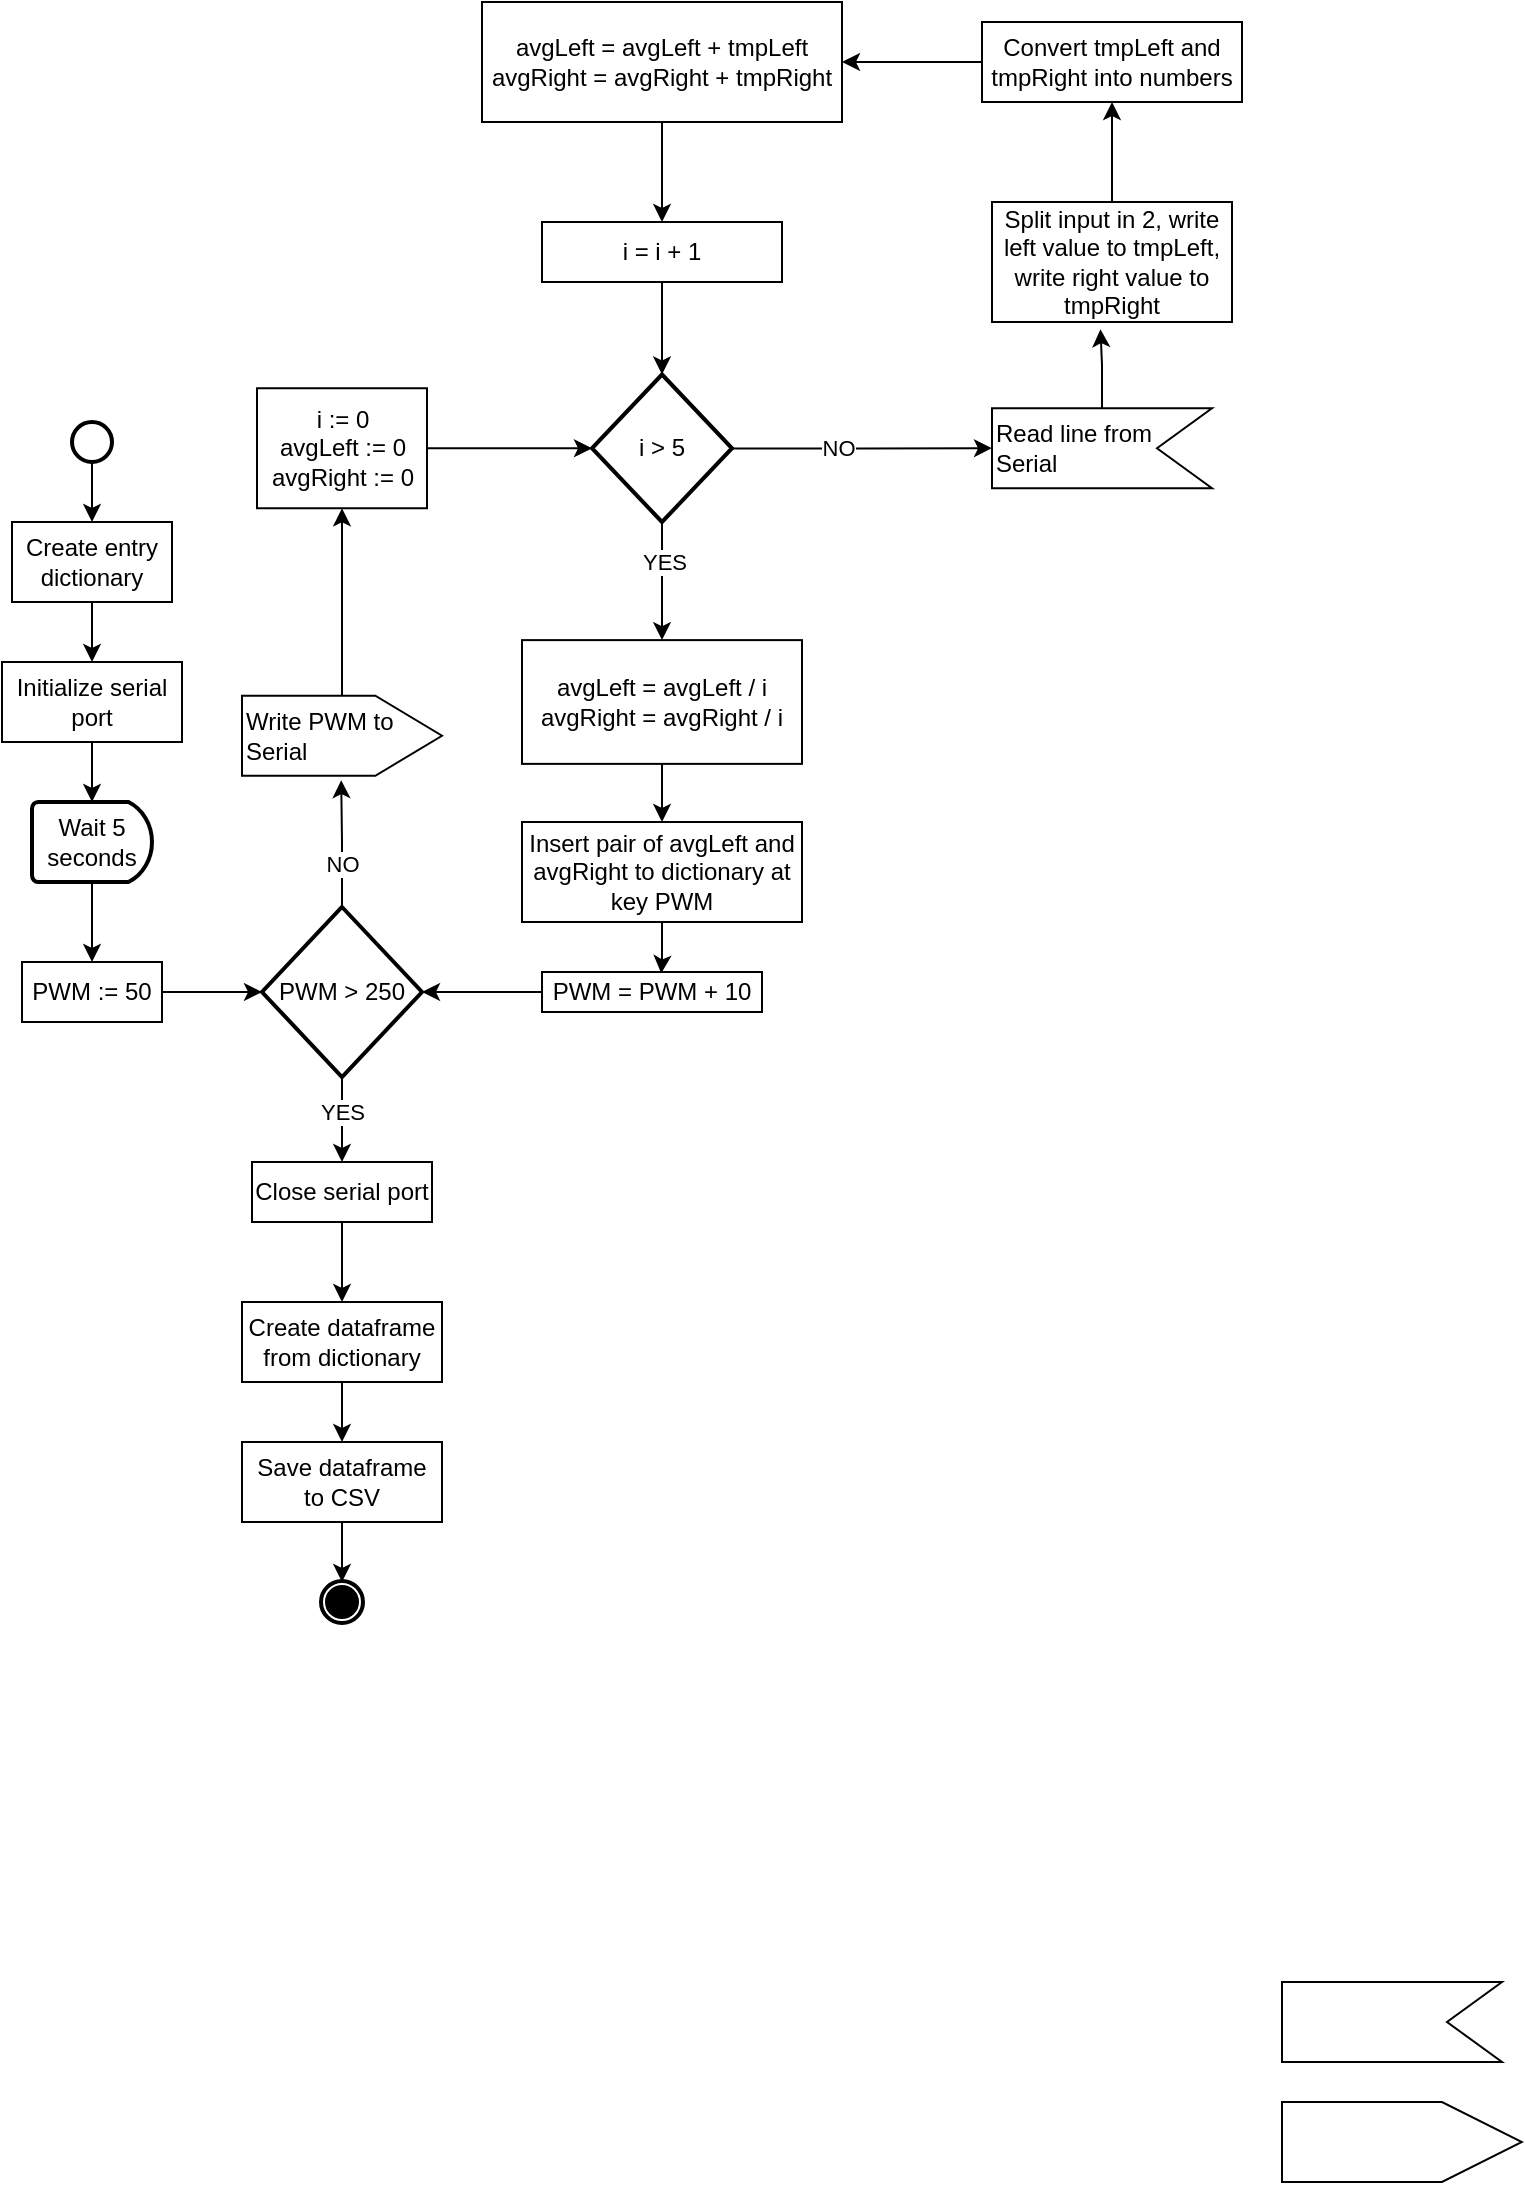<mxfile version="15.4.0" type="device"><diagram id="M6_Am1tbVjfnOAP9wkGo" name="Page-1"><mxGraphModel dx="1894" dy="2240" grid="1" gridSize="10" guides="1" tooltips="1" connect="1" arrows="1" fold="1" page="1" pageScale="1" pageWidth="850" pageHeight="1100" math="0" shadow="0"><root><mxCell id="0"/><mxCell id="1" parent="0"/><mxCell id="R1B9q7LBQezGhr9zT7W--8" style="edgeStyle=orthogonalEdgeStyle;rounded=0;orthogonalLoop=1;jettySize=auto;html=1;exitX=0.5;exitY=1;exitDx=0;exitDy=0;exitPerimeter=0;entryX=0.5;entryY=0;entryDx=0;entryDy=0;" parent="1" source="R1B9q7LBQezGhr9zT7W--1" target="R1B9q7LBQezGhr9zT7W--7" edge="1"><mxGeometry relative="1" as="geometry"/></mxCell><mxCell id="R1B9q7LBQezGhr9zT7W--1" value="" style="strokeWidth=2;html=1;shape=mxgraph.flowchart.start_2;whiteSpace=wrap;" parent="1" vertex="1"><mxGeometry x="65" y="20" width="20" height="20" as="geometry"/></mxCell><mxCell id="R1B9q7LBQezGhr9zT7W--5" style="edgeStyle=orthogonalEdgeStyle;rounded=0;orthogonalLoop=1;jettySize=auto;html=1;exitX=0.5;exitY=1;exitDx=0;exitDy=0;entryX=0.5;entryY=0;entryDx=0;entryDy=0;entryPerimeter=0;" parent="1" source="R1B9q7LBQezGhr9zT7W--2" target="R1B9q7LBQezGhr9zT7W--4" edge="1"><mxGeometry relative="1" as="geometry"/></mxCell><mxCell id="R1B9q7LBQezGhr9zT7W--2" value="Initialize serial port" style="rounded=0;whiteSpace=wrap;html=1;" parent="1" vertex="1"><mxGeometry x="30" y="140" width="90" height="40" as="geometry"/></mxCell><mxCell id="R1B9q7LBQezGhr9zT7W--11" style="edgeStyle=orthogonalEdgeStyle;rounded=0;orthogonalLoop=1;jettySize=auto;html=1;exitX=0.5;exitY=1;exitDx=0;exitDy=0;exitPerimeter=0;entryX=0.5;entryY=0;entryDx=0;entryDy=0;" parent="1" source="R1B9q7LBQezGhr9zT7W--4" target="R1B9q7LBQezGhr9zT7W--10" edge="1"><mxGeometry relative="1" as="geometry"/></mxCell><mxCell id="R1B9q7LBQezGhr9zT7W--4" value="Wait 5 seconds" style="strokeWidth=2;html=1;shape=mxgraph.flowchart.delay;whiteSpace=wrap;" parent="1" vertex="1"><mxGeometry x="45" y="210" width="60" height="40" as="geometry"/></mxCell><mxCell id="R1B9q7LBQezGhr9zT7W--9" style="edgeStyle=orthogonalEdgeStyle;rounded=0;orthogonalLoop=1;jettySize=auto;html=1;exitX=0.5;exitY=1;exitDx=0;exitDy=0;" parent="1" source="R1B9q7LBQezGhr9zT7W--7" target="R1B9q7LBQezGhr9zT7W--2" edge="1"><mxGeometry relative="1" as="geometry"/></mxCell><mxCell id="R1B9q7LBQezGhr9zT7W--7" value="&lt;span&gt;Create entry dictionary&lt;/span&gt;" style="rounded=0;whiteSpace=wrap;html=1;" parent="1" vertex="1"><mxGeometry x="35" y="70" width="80" height="40" as="geometry"/></mxCell><mxCell id="R1B9q7LBQezGhr9zT7W--13" style="edgeStyle=orthogonalEdgeStyle;rounded=0;orthogonalLoop=1;jettySize=auto;html=1;entryX=0;entryY=0.5;entryDx=0;entryDy=0;entryPerimeter=0;" parent="1" source="R1B9q7LBQezGhr9zT7W--10" target="R1B9q7LBQezGhr9zT7W--12" edge="1"><mxGeometry relative="1" as="geometry"/></mxCell><mxCell id="R1B9q7LBQezGhr9zT7W--10" value="PWM := 50" style="rounded=0;whiteSpace=wrap;html=1;" parent="1" vertex="1"><mxGeometry x="40" y="290" width="70" height="30" as="geometry"/></mxCell><mxCell id="R1B9q7LBQezGhr9zT7W--16" style="edgeStyle=orthogonalEdgeStyle;rounded=0;orthogonalLoop=1;jettySize=auto;html=1;entryX=0.5;entryY=0;entryDx=0;entryDy=0;" parent="1" source="R1B9q7LBQezGhr9zT7W--12" target="R1B9q7LBQezGhr9zT7W--15" edge="1"><mxGeometry relative="1" as="geometry"/></mxCell><mxCell id="R1B9q7LBQezGhr9zT7W--17" value="YES" style="edgeLabel;html=1;align=center;verticalAlign=middle;resizable=0;points=[];" parent="R1B9q7LBQezGhr9zT7W--16" vertex="1" connectable="0"><mxGeometry x="-0.21" y="-2" relative="1" as="geometry"><mxPoint x="2" as="offset"/></mxGeometry></mxCell><mxCell id="R1B9q7LBQezGhr9zT7W--28" style="edgeStyle=orthogonalEdgeStyle;rounded=0;orthogonalLoop=1;jettySize=auto;html=1;entryX=0.496;entryY=1.055;entryDx=0;entryDy=0;entryPerimeter=0;" parent="1" source="R1B9q7LBQezGhr9zT7W--12" target="R1B9q7LBQezGhr9zT7W--25" edge="1"><mxGeometry relative="1" as="geometry"><mxPoint x="200" y="210" as="targetPoint"/></mxGeometry></mxCell><mxCell id="R1B9q7LBQezGhr9zT7W--32" value="NO" style="edgeLabel;html=1;align=center;verticalAlign=middle;resizable=0;points=[];" parent="R1B9q7LBQezGhr9zT7W--28" vertex="1" connectable="0"><mxGeometry x="-0.309" relative="1" as="geometry"><mxPoint as="offset"/></mxGeometry></mxCell><mxCell id="R1B9q7LBQezGhr9zT7W--12" value="PWM &amp;gt; 250" style="strokeWidth=2;html=1;shape=mxgraph.flowchart.decision;whiteSpace=wrap;" parent="1" vertex="1"><mxGeometry x="160" y="262.5" width="80" height="85" as="geometry"/></mxCell><mxCell id="R1B9q7LBQezGhr9zT7W--19" style="edgeStyle=orthogonalEdgeStyle;rounded=0;orthogonalLoop=1;jettySize=auto;html=1;entryX=0.5;entryY=0;entryDx=0;entryDy=0;" parent="1" source="R1B9q7LBQezGhr9zT7W--15" target="R1B9q7LBQezGhr9zT7W--18" edge="1"><mxGeometry relative="1" as="geometry"/></mxCell><mxCell id="R1B9q7LBQezGhr9zT7W--15" value="Close serial port" style="rounded=0;whiteSpace=wrap;html=1;" parent="1" vertex="1"><mxGeometry x="155" y="390" width="90" height="30" as="geometry"/></mxCell><mxCell id="R1B9q7LBQezGhr9zT7W--21" style="edgeStyle=orthogonalEdgeStyle;rounded=0;orthogonalLoop=1;jettySize=auto;html=1;entryX=0.5;entryY=0;entryDx=0;entryDy=0;" parent="1" source="R1B9q7LBQezGhr9zT7W--18" target="R1B9q7LBQezGhr9zT7W--20" edge="1"><mxGeometry relative="1" as="geometry"/></mxCell><mxCell id="R1B9q7LBQezGhr9zT7W--18" value="Create dataframe from dictionary" style="rounded=0;whiteSpace=wrap;html=1;" parent="1" vertex="1"><mxGeometry x="150" y="460" width="100" height="40" as="geometry"/></mxCell><mxCell id="R1B9q7LBQezGhr9zT7W--50" style="edgeStyle=orthogonalEdgeStyle;rounded=0;orthogonalLoop=1;jettySize=auto;html=1;" parent="1" source="R1B9q7LBQezGhr9zT7W--20" target="R1B9q7LBQezGhr9zT7W--49" edge="1"><mxGeometry relative="1" as="geometry"/></mxCell><mxCell id="R1B9q7LBQezGhr9zT7W--20" value="Save dataframe to CSV" style="rounded=0;whiteSpace=wrap;html=1;" parent="1" vertex="1"><mxGeometry x="150" y="530" width="100" height="40" as="geometry"/></mxCell><mxCell id="R1B9q7LBQezGhr9zT7W--23" value="" style="shape=stencil(rZLvCoMgFMWfxu9OiX0ebnsPq9uUXIa62t5+/qlYi4LFQIR7zuV3rlwRZVbwFhDBAtEzIuSAsb993X/V3LZQuCR23EieK0iOdUbX0MvSDQzZCDDSBZdeED75nnAoy3lR34x+NOXMGO2WB8LCGO277sKgzxQyjPWaVYhcNwBKNh+A6WX7EcdsRsj+MMVU/wLZhSiUtrDaRZnXFwuJ6soWKau0gY31VlKp9Fc2UlcbYvQiIarpC0fhDQ==);whiteSpace=wrap;html=1;" parent="1" vertex="1"><mxGeometry x="670" y="800" width="110" height="40" as="geometry"/></mxCell><mxCell id="R1B9q7LBQezGhr9zT7W--24" value="" style="shape=stencil(rZJrCsMgEIRP43+r5ADFtvcwyaZKbAxqk/b29ZXQEBLoA0SYmeXblRVRZgXvAREsED0hQg4Y+9vrMesia257qFwyB24kLxWkxDqjWxhl7TJDdgKMdCGlZ4SPviYcykpetVej7129CKa454GwCqb4pocw6CM1yWM9FwqRyw5Aye4NML/0B0SxRBR/GGPWn0C+QlRKW9isosz7q41Ed2ONlDXawM5+G6lU+iw7XTcLYutVh+imPxyNFw==);whiteSpace=wrap;html=1;" parent="1" vertex="1"><mxGeometry x="670" y="860" width="120" height="40" as="geometry"/></mxCell><mxCell id="R1B9q7LBQezGhr9zT7W--31" style="edgeStyle=orthogonalEdgeStyle;rounded=0;orthogonalLoop=1;jettySize=auto;html=1;entryX=0.5;entryY=1;entryDx=0;entryDy=0;" parent="1" source="R1B9q7LBQezGhr9zT7W--25" target="R1B9q7LBQezGhr9zT7W--30" edge="1"><mxGeometry relative="1" as="geometry"/></mxCell><mxCell id="R1B9q7LBQezGhr9zT7W--25" value="Write PWM to Serial" style="shape=stencil(rZJrCsMgEIRP43+r5ADFtvcwyaZKbAxqk/b29ZXQEBLoA0SYmeXblRVRZgXvAREsED0hQg4Y+9vrMesia257qFwyB24kLxWkxDqjWxhl7TJDdgKMdCGlZ4SPviYcykpetVej7129CKa454GwCqb4pocw6CM1yWM9FwqRyw5Aye4NML/0B0SxRBR/GGPWn0C+QlRKW9isosz7q41Ed2ONlDXawM5+G6lU+iw7XTcLYutVh+imPxyNFw==);whiteSpace=wrap;html=1;align=left;" parent="1" vertex="1"><mxGeometry x="150" y="156.88" width="100" height="40" as="geometry"/></mxCell><mxCell id="R1B9q7LBQezGhr9zT7W--34" style="edgeStyle=orthogonalEdgeStyle;rounded=0;orthogonalLoop=1;jettySize=auto;html=1;entryX=0;entryY=0.5;entryDx=0;entryDy=0;entryPerimeter=0;" parent="1" source="R1B9q7LBQezGhr9zT7W--30" target="R1B9q7LBQezGhr9zT7W--33" edge="1"><mxGeometry relative="1" as="geometry"/></mxCell><mxCell id="R1B9q7LBQezGhr9zT7W--30" value="i := 0&lt;br&gt;avgLeft := 0&lt;br&gt;avgRight := 0" style="rounded=0;whiteSpace=wrap;html=1;" parent="1" vertex="1"><mxGeometry x="157.5" y="3.13" width="85" height="60" as="geometry"/></mxCell><mxCell id="R1B9q7LBQezGhr9zT7W--37" style="edgeStyle=orthogonalEdgeStyle;rounded=0;orthogonalLoop=1;jettySize=auto;html=1;entryX=0.5;entryY=0;entryDx=0;entryDy=0;" parent="1" source="R1B9q7LBQezGhr9zT7W--33" target="R1B9q7LBQezGhr9zT7W--35" edge="1"><mxGeometry relative="1" as="geometry"/></mxCell><mxCell id="R1B9q7LBQezGhr9zT7W--43" value="YES" style="edgeLabel;html=1;align=center;verticalAlign=middle;resizable=0;points=[];" parent="R1B9q7LBQezGhr9zT7W--37" vertex="1" connectable="0"><mxGeometry x="-0.326" y="1" relative="1" as="geometry"><mxPoint as="offset"/></mxGeometry></mxCell><mxCell id="R1B9q7LBQezGhr9zT7W--45" style="edgeStyle=orthogonalEdgeStyle;rounded=0;orthogonalLoop=1;jettySize=auto;html=1;" parent="1" source="R1B9q7LBQezGhr9zT7W--33" target="R1B9q7LBQezGhr9zT7W--44" edge="1"><mxGeometry relative="1" as="geometry"/></mxCell><mxCell id="R1B9q7LBQezGhr9zT7W--46" value="NO" style="edgeLabel;html=1;align=center;verticalAlign=middle;resizable=0;points=[];" parent="R1B9q7LBQezGhr9zT7W--45" vertex="1" connectable="0"><mxGeometry x="-0.256" y="-2" relative="1" as="geometry"><mxPoint x="4" y="-2" as="offset"/></mxGeometry></mxCell><mxCell id="R1B9q7LBQezGhr9zT7W--33" value="i &amp;gt; 5" style="strokeWidth=2;html=1;shape=mxgraph.flowchart.decision;whiteSpace=wrap;" parent="1" vertex="1"><mxGeometry x="325" y="-3.75" width="70" height="73.75" as="geometry"/></mxCell><mxCell id="R1B9q7LBQezGhr9zT7W--39" style="edgeStyle=orthogonalEdgeStyle;rounded=0;orthogonalLoop=1;jettySize=auto;html=1;entryX=0.5;entryY=0;entryDx=0;entryDy=0;" parent="1" source="R1B9q7LBQezGhr9zT7W--35" target="R1B9q7LBQezGhr9zT7W--38" edge="1"><mxGeometry relative="1" as="geometry"/></mxCell><mxCell id="R1B9q7LBQezGhr9zT7W--35" value="avgLeft = avgLeft / i&lt;br&gt;avgRight = avgRight&amp;nbsp;/ i" style="rounded=0;whiteSpace=wrap;html=1;" parent="1" vertex="1"><mxGeometry x="290" y="129.06" width="140" height="61.88" as="geometry"/></mxCell><mxCell id="R1B9q7LBQezGhr9zT7W--42" style="edgeStyle=orthogonalEdgeStyle;rounded=0;orthogonalLoop=1;jettySize=auto;html=1;entryX=0.542;entryY=0.033;entryDx=0;entryDy=0;entryPerimeter=0;" parent="1" source="R1B9q7LBQezGhr9zT7W--38" target="R1B9q7LBQezGhr9zT7W--40" edge="1"><mxGeometry relative="1" as="geometry"><mxPoint x="360" y="290" as="targetPoint"/></mxGeometry></mxCell><mxCell id="R1B9q7LBQezGhr9zT7W--38" value="Insert pair of avgLeft and avgRight to dictionary at key PWM" style="rounded=0;whiteSpace=wrap;html=1;" parent="1" vertex="1"><mxGeometry x="290" y="220" width="140" height="50" as="geometry"/></mxCell><mxCell id="R1B9q7LBQezGhr9zT7W--41" style="edgeStyle=orthogonalEdgeStyle;rounded=0;orthogonalLoop=1;jettySize=auto;html=1;entryX=1;entryY=0.5;entryDx=0;entryDy=0;entryPerimeter=0;" parent="1" source="R1B9q7LBQezGhr9zT7W--40" target="R1B9q7LBQezGhr9zT7W--12" edge="1"><mxGeometry relative="1" as="geometry"/></mxCell><mxCell id="R1B9q7LBQezGhr9zT7W--40" value="PWM = PWM + 10" style="rounded=0;whiteSpace=wrap;html=1;" parent="1" vertex="1"><mxGeometry x="300" y="295" width="110" height="20" as="geometry"/></mxCell><mxCell id="R1B9q7LBQezGhr9zT7W--48" style="edgeStyle=orthogonalEdgeStyle;rounded=0;orthogonalLoop=1;jettySize=auto;html=1;entryX=0.452;entryY=1.06;entryDx=0;entryDy=0;entryPerimeter=0;" parent="1" source="R1B9q7LBQezGhr9zT7W--44" target="R1B9q7LBQezGhr9zT7W--47" edge="1"><mxGeometry relative="1" as="geometry"/></mxCell><mxCell id="R1B9q7LBQezGhr9zT7W--44" value="Read line from Serial" style="shape=stencil(rZLvCoMgFMWfxu9OiX0ebnsPq9uUXIa62t5+/qlYi4LFQIR7zuV3rlwRZVbwFhDBAtEzIuSAsb993X/V3LZQuCR23EieK0iOdUbX0MvSDQzZCDDSBZdeED75nnAoy3lR34x+NOXMGO2WB8LCGO277sKgzxQyjPWaVYhcNwBKNh+A6WX7EcdsRsj+MMVU/wLZhSiUtrDaRZnXFwuJ6soWKau0gY31VlKp9Fc2UlcbYvQiIarpC0fhDQ==);whiteSpace=wrap;html=1;align=left;" parent="1" vertex="1"><mxGeometry x="525" y="13.13" width="110" height="40" as="geometry"/></mxCell><mxCell id="R1B9q7LBQezGhr9zT7W--52" style="edgeStyle=orthogonalEdgeStyle;rounded=0;orthogonalLoop=1;jettySize=auto;html=1;entryX=0.5;entryY=1;entryDx=0;entryDy=0;" parent="1" source="R1B9q7LBQezGhr9zT7W--47" target="R1B9q7LBQezGhr9zT7W--51" edge="1"><mxGeometry relative="1" as="geometry"/></mxCell><mxCell id="R1B9q7LBQezGhr9zT7W--47" value="Split input in 2, write left value to tmpLeft, write right value to tmpRight" style="rounded=0;whiteSpace=wrap;html=1;" parent="1" vertex="1"><mxGeometry x="525" y="-90" width="120" height="60" as="geometry"/></mxCell><mxCell id="R1B9q7LBQezGhr9zT7W--49" value="" style="points=[[0.145,0.145,0],[0.5,0,0],[0.855,0.145,0],[1,0.5,0],[0.855,0.855,0],[0.5,1,0],[0.145,0.855,0],[0,0.5,0]];shape=mxgraph.bpmn.event;html=1;verticalLabelPosition=bottom;labelBackgroundColor=#ffffff;verticalAlign=top;align=center;perimeter=ellipsePerimeter;outlineConnect=0;aspect=fixed;outline=end;symbol=terminate;" parent="1" vertex="1"><mxGeometry x="190" y="600" width="20" height="20" as="geometry"/></mxCell><mxCell id="R1B9q7LBQezGhr9zT7W--54" style="edgeStyle=orthogonalEdgeStyle;rounded=0;orthogonalLoop=1;jettySize=auto;html=1;entryX=1;entryY=0.5;entryDx=0;entryDy=0;" parent="1" source="R1B9q7LBQezGhr9zT7W--51" target="R1B9q7LBQezGhr9zT7W--53" edge="1"><mxGeometry relative="1" as="geometry"/></mxCell><mxCell id="R1B9q7LBQezGhr9zT7W--51" value="Convert tmpLeft and tmpRight into numbers" style="rounded=0;whiteSpace=wrap;html=1;" parent="1" vertex="1"><mxGeometry x="520" y="-180" width="130" height="40" as="geometry"/></mxCell><mxCell id="R1B9q7LBQezGhr9zT7W--57" style="edgeStyle=orthogonalEdgeStyle;rounded=0;orthogonalLoop=1;jettySize=auto;html=1;entryX=0.5;entryY=0;entryDx=0;entryDy=0;" parent="1" source="R1B9q7LBQezGhr9zT7W--53" target="R1B9q7LBQezGhr9zT7W--55" edge="1"><mxGeometry relative="1" as="geometry"/></mxCell><mxCell id="R1B9q7LBQezGhr9zT7W--53" value="avgLeft = avgLeft + tmpLeft&lt;br&gt;avgRight&amp;nbsp;= avgRight + tmpRight" style="rounded=0;whiteSpace=wrap;html=1;" parent="1" vertex="1"><mxGeometry x="270" y="-190" width="180" height="60" as="geometry"/></mxCell><mxCell id="R1B9q7LBQezGhr9zT7W--56" style="edgeStyle=orthogonalEdgeStyle;rounded=0;orthogonalLoop=1;jettySize=auto;html=1;entryX=0.5;entryY=0;entryDx=0;entryDy=0;entryPerimeter=0;" parent="1" source="R1B9q7LBQezGhr9zT7W--55" target="R1B9q7LBQezGhr9zT7W--33" edge="1"><mxGeometry relative="1" as="geometry"><mxPoint x="360" y="-10" as="targetPoint"/></mxGeometry></mxCell><mxCell id="R1B9q7LBQezGhr9zT7W--55" value="i = i + 1" style="rounded=0;whiteSpace=wrap;html=1;" parent="1" vertex="1"><mxGeometry x="300" y="-80" width="120" height="30" as="geometry"/></mxCell></root></mxGraphModel></diagram></mxfile>